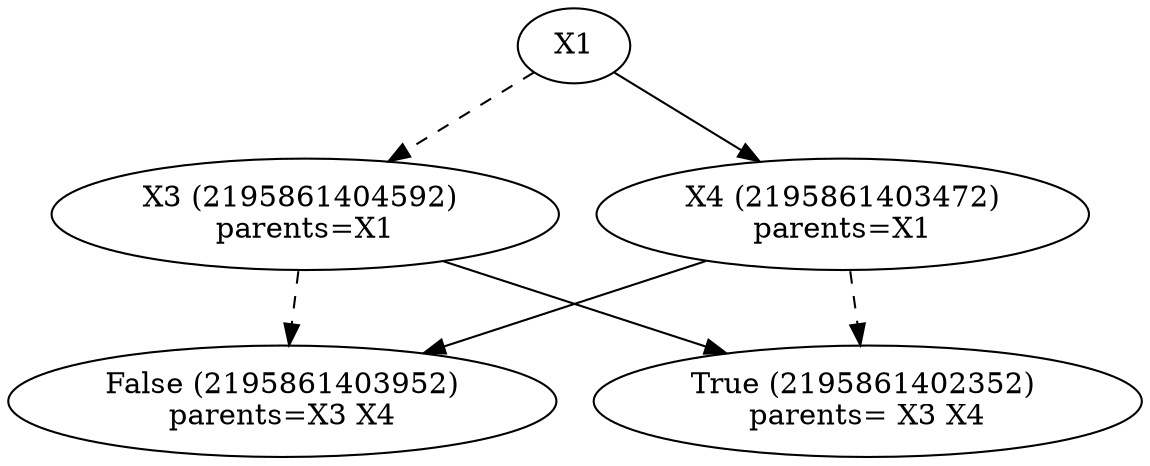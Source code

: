 digraph{2195861405072[label=X1]2195861404592[label="X3 (2195861404592) \nparents=X1"]
2195861405072 -> 2195861404592[style=dashed label="" fontcolor = gray]
2195861403952[label="False (2195861403952) \nparents= X3 X4"]
2195861404592 -> 2195861403952[style=dashed label="" fontcolor = gray]
2195861402352[label="True (2195861402352)\nparents=X3 X4"]
2195861404592 -> 2195861402352 [label="" fontcolor = gray]
2195861403472[label="X4 (2195861403472)\nparents=X1"]
2195861405072 -> 2195861403472 [label="" fontcolor = gray]
2195861402352[label="True (2195861402352) \nparents= X3 X4"]
2195861403472 -> 2195861402352[style=dashed label="" fontcolor = gray]
2195861403952[label="False (2195861403952)\nparents=X3 X4"]
2195861403472 -> 2195861403952 [label="" fontcolor = gray]
}